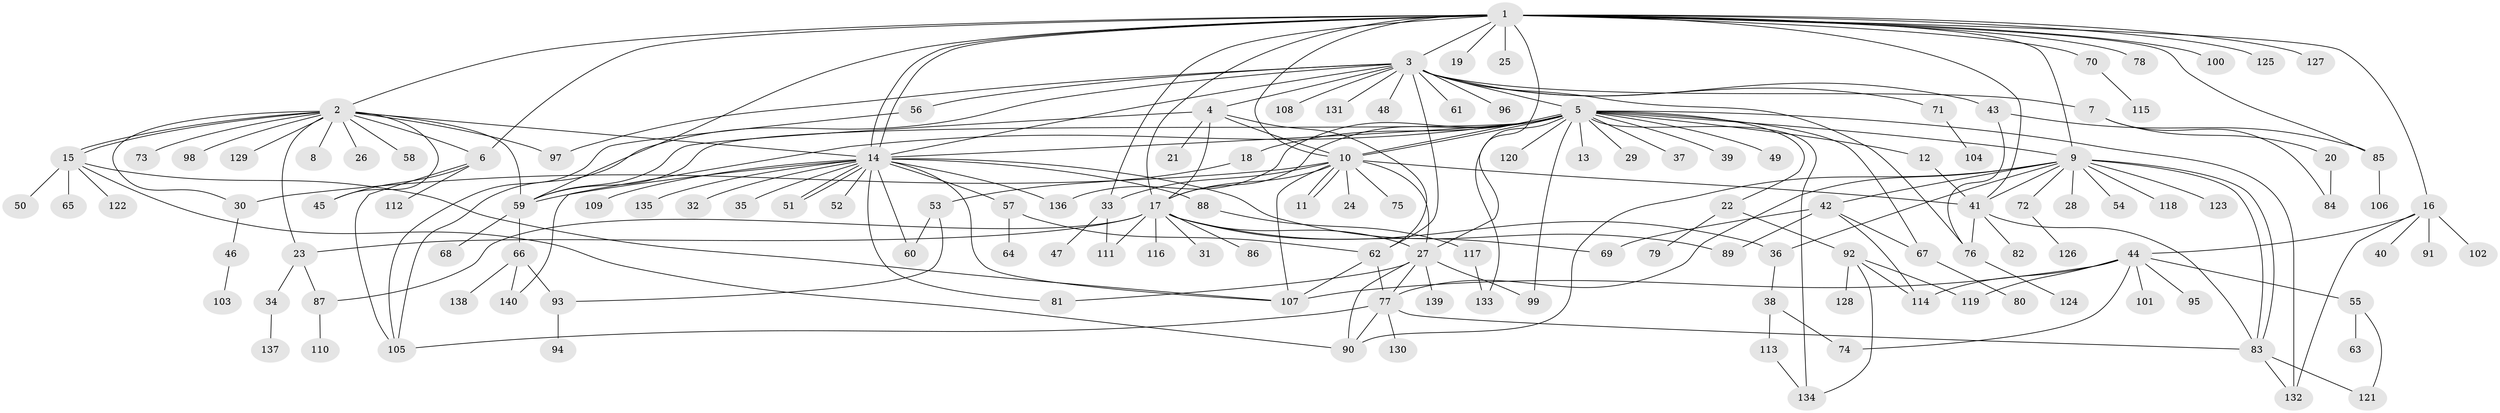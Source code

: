 // Generated by graph-tools (version 1.1) at 2025/35/03/09/25 02:35:47]
// undirected, 140 vertices, 211 edges
graph export_dot {
graph [start="1"]
  node [color=gray90,style=filled];
  1;
  2;
  3;
  4;
  5;
  6;
  7;
  8;
  9;
  10;
  11;
  12;
  13;
  14;
  15;
  16;
  17;
  18;
  19;
  20;
  21;
  22;
  23;
  24;
  25;
  26;
  27;
  28;
  29;
  30;
  31;
  32;
  33;
  34;
  35;
  36;
  37;
  38;
  39;
  40;
  41;
  42;
  43;
  44;
  45;
  46;
  47;
  48;
  49;
  50;
  51;
  52;
  53;
  54;
  55;
  56;
  57;
  58;
  59;
  60;
  61;
  62;
  63;
  64;
  65;
  66;
  67;
  68;
  69;
  70;
  71;
  72;
  73;
  74;
  75;
  76;
  77;
  78;
  79;
  80;
  81;
  82;
  83;
  84;
  85;
  86;
  87;
  88;
  89;
  90;
  91;
  92;
  93;
  94;
  95;
  96;
  97;
  98;
  99;
  100;
  101;
  102;
  103;
  104;
  105;
  106;
  107;
  108;
  109;
  110;
  111;
  112;
  113;
  114;
  115;
  116;
  117;
  118;
  119;
  120;
  121;
  122;
  123;
  124;
  125;
  126;
  127;
  128;
  129;
  130;
  131;
  132;
  133;
  134;
  135;
  136;
  137;
  138;
  139;
  140;
  1 -- 2;
  1 -- 3;
  1 -- 6;
  1 -- 9;
  1 -- 10;
  1 -- 14;
  1 -- 14;
  1 -- 16;
  1 -- 17;
  1 -- 19;
  1 -- 25;
  1 -- 33;
  1 -- 41;
  1 -- 59;
  1 -- 70;
  1 -- 78;
  1 -- 85;
  1 -- 100;
  1 -- 125;
  1 -- 127;
  1 -- 133;
  2 -- 6;
  2 -- 8;
  2 -- 14;
  2 -- 15;
  2 -- 15;
  2 -- 23;
  2 -- 26;
  2 -- 30;
  2 -- 45;
  2 -- 58;
  2 -- 59;
  2 -- 73;
  2 -- 97;
  2 -- 98;
  2 -- 129;
  3 -- 4;
  3 -- 5;
  3 -- 7;
  3 -- 14;
  3 -- 43;
  3 -- 48;
  3 -- 56;
  3 -- 61;
  3 -- 62;
  3 -- 71;
  3 -- 76;
  3 -- 96;
  3 -- 97;
  3 -- 105;
  3 -- 108;
  3 -- 131;
  4 -- 10;
  4 -- 17;
  4 -- 21;
  4 -- 59;
  4 -- 62;
  5 -- 9;
  5 -- 10;
  5 -- 10;
  5 -- 12;
  5 -- 13;
  5 -- 14;
  5 -- 17;
  5 -- 18;
  5 -- 22;
  5 -- 27;
  5 -- 29;
  5 -- 37;
  5 -- 39;
  5 -- 49;
  5 -- 59;
  5 -- 67;
  5 -- 99;
  5 -- 120;
  5 -- 132;
  5 -- 134;
  5 -- 136;
  5 -- 140;
  6 -- 45;
  6 -- 105;
  6 -- 112;
  7 -- 20;
  7 -- 84;
  9 -- 28;
  9 -- 36;
  9 -- 41;
  9 -- 42;
  9 -- 54;
  9 -- 72;
  9 -- 77;
  9 -- 83;
  9 -- 83;
  9 -- 90;
  9 -- 118;
  9 -- 123;
  10 -- 11;
  10 -- 11;
  10 -- 17;
  10 -- 24;
  10 -- 27;
  10 -- 30;
  10 -- 33;
  10 -- 41;
  10 -- 75;
  10 -- 107;
  12 -- 41;
  14 -- 32;
  14 -- 35;
  14 -- 51;
  14 -- 51;
  14 -- 52;
  14 -- 57;
  14 -- 59;
  14 -- 60;
  14 -- 81;
  14 -- 88;
  14 -- 89;
  14 -- 107;
  14 -- 109;
  14 -- 135;
  14 -- 136;
  15 -- 50;
  15 -- 65;
  15 -- 90;
  15 -- 107;
  15 -- 122;
  16 -- 40;
  16 -- 44;
  16 -- 91;
  16 -- 102;
  16 -- 132;
  17 -- 23;
  17 -- 27;
  17 -- 31;
  17 -- 36;
  17 -- 69;
  17 -- 86;
  17 -- 87;
  17 -- 111;
  17 -- 116;
  18 -- 53;
  20 -- 84;
  22 -- 79;
  22 -- 92;
  23 -- 34;
  23 -- 87;
  27 -- 77;
  27 -- 81;
  27 -- 90;
  27 -- 99;
  27 -- 139;
  30 -- 46;
  33 -- 47;
  33 -- 111;
  34 -- 137;
  36 -- 38;
  38 -- 74;
  38 -- 113;
  41 -- 76;
  41 -- 82;
  41 -- 83;
  42 -- 67;
  42 -- 69;
  42 -- 89;
  42 -- 114;
  43 -- 76;
  43 -- 85;
  44 -- 55;
  44 -- 74;
  44 -- 95;
  44 -- 101;
  44 -- 107;
  44 -- 114;
  44 -- 119;
  46 -- 103;
  53 -- 60;
  53 -- 93;
  55 -- 63;
  55 -- 121;
  56 -- 105;
  57 -- 62;
  57 -- 64;
  59 -- 66;
  59 -- 68;
  62 -- 77;
  62 -- 107;
  66 -- 93;
  66 -- 138;
  66 -- 140;
  67 -- 80;
  70 -- 115;
  71 -- 104;
  72 -- 126;
  76 -- 124;
  77 -- 83;
  77 -- 90;
  77 -- 105;
  77 -- 130;
  83 -- 121;
  83 -- 132;
  85 -- 106;
  87 -- 110;
  88 -- 117;
  92 -- 114;
  92 -- 119;
  92 -- 128;
  92 -- 134;
  93 -- 94;
  113 -- 134;
  117 -- 133;
}
